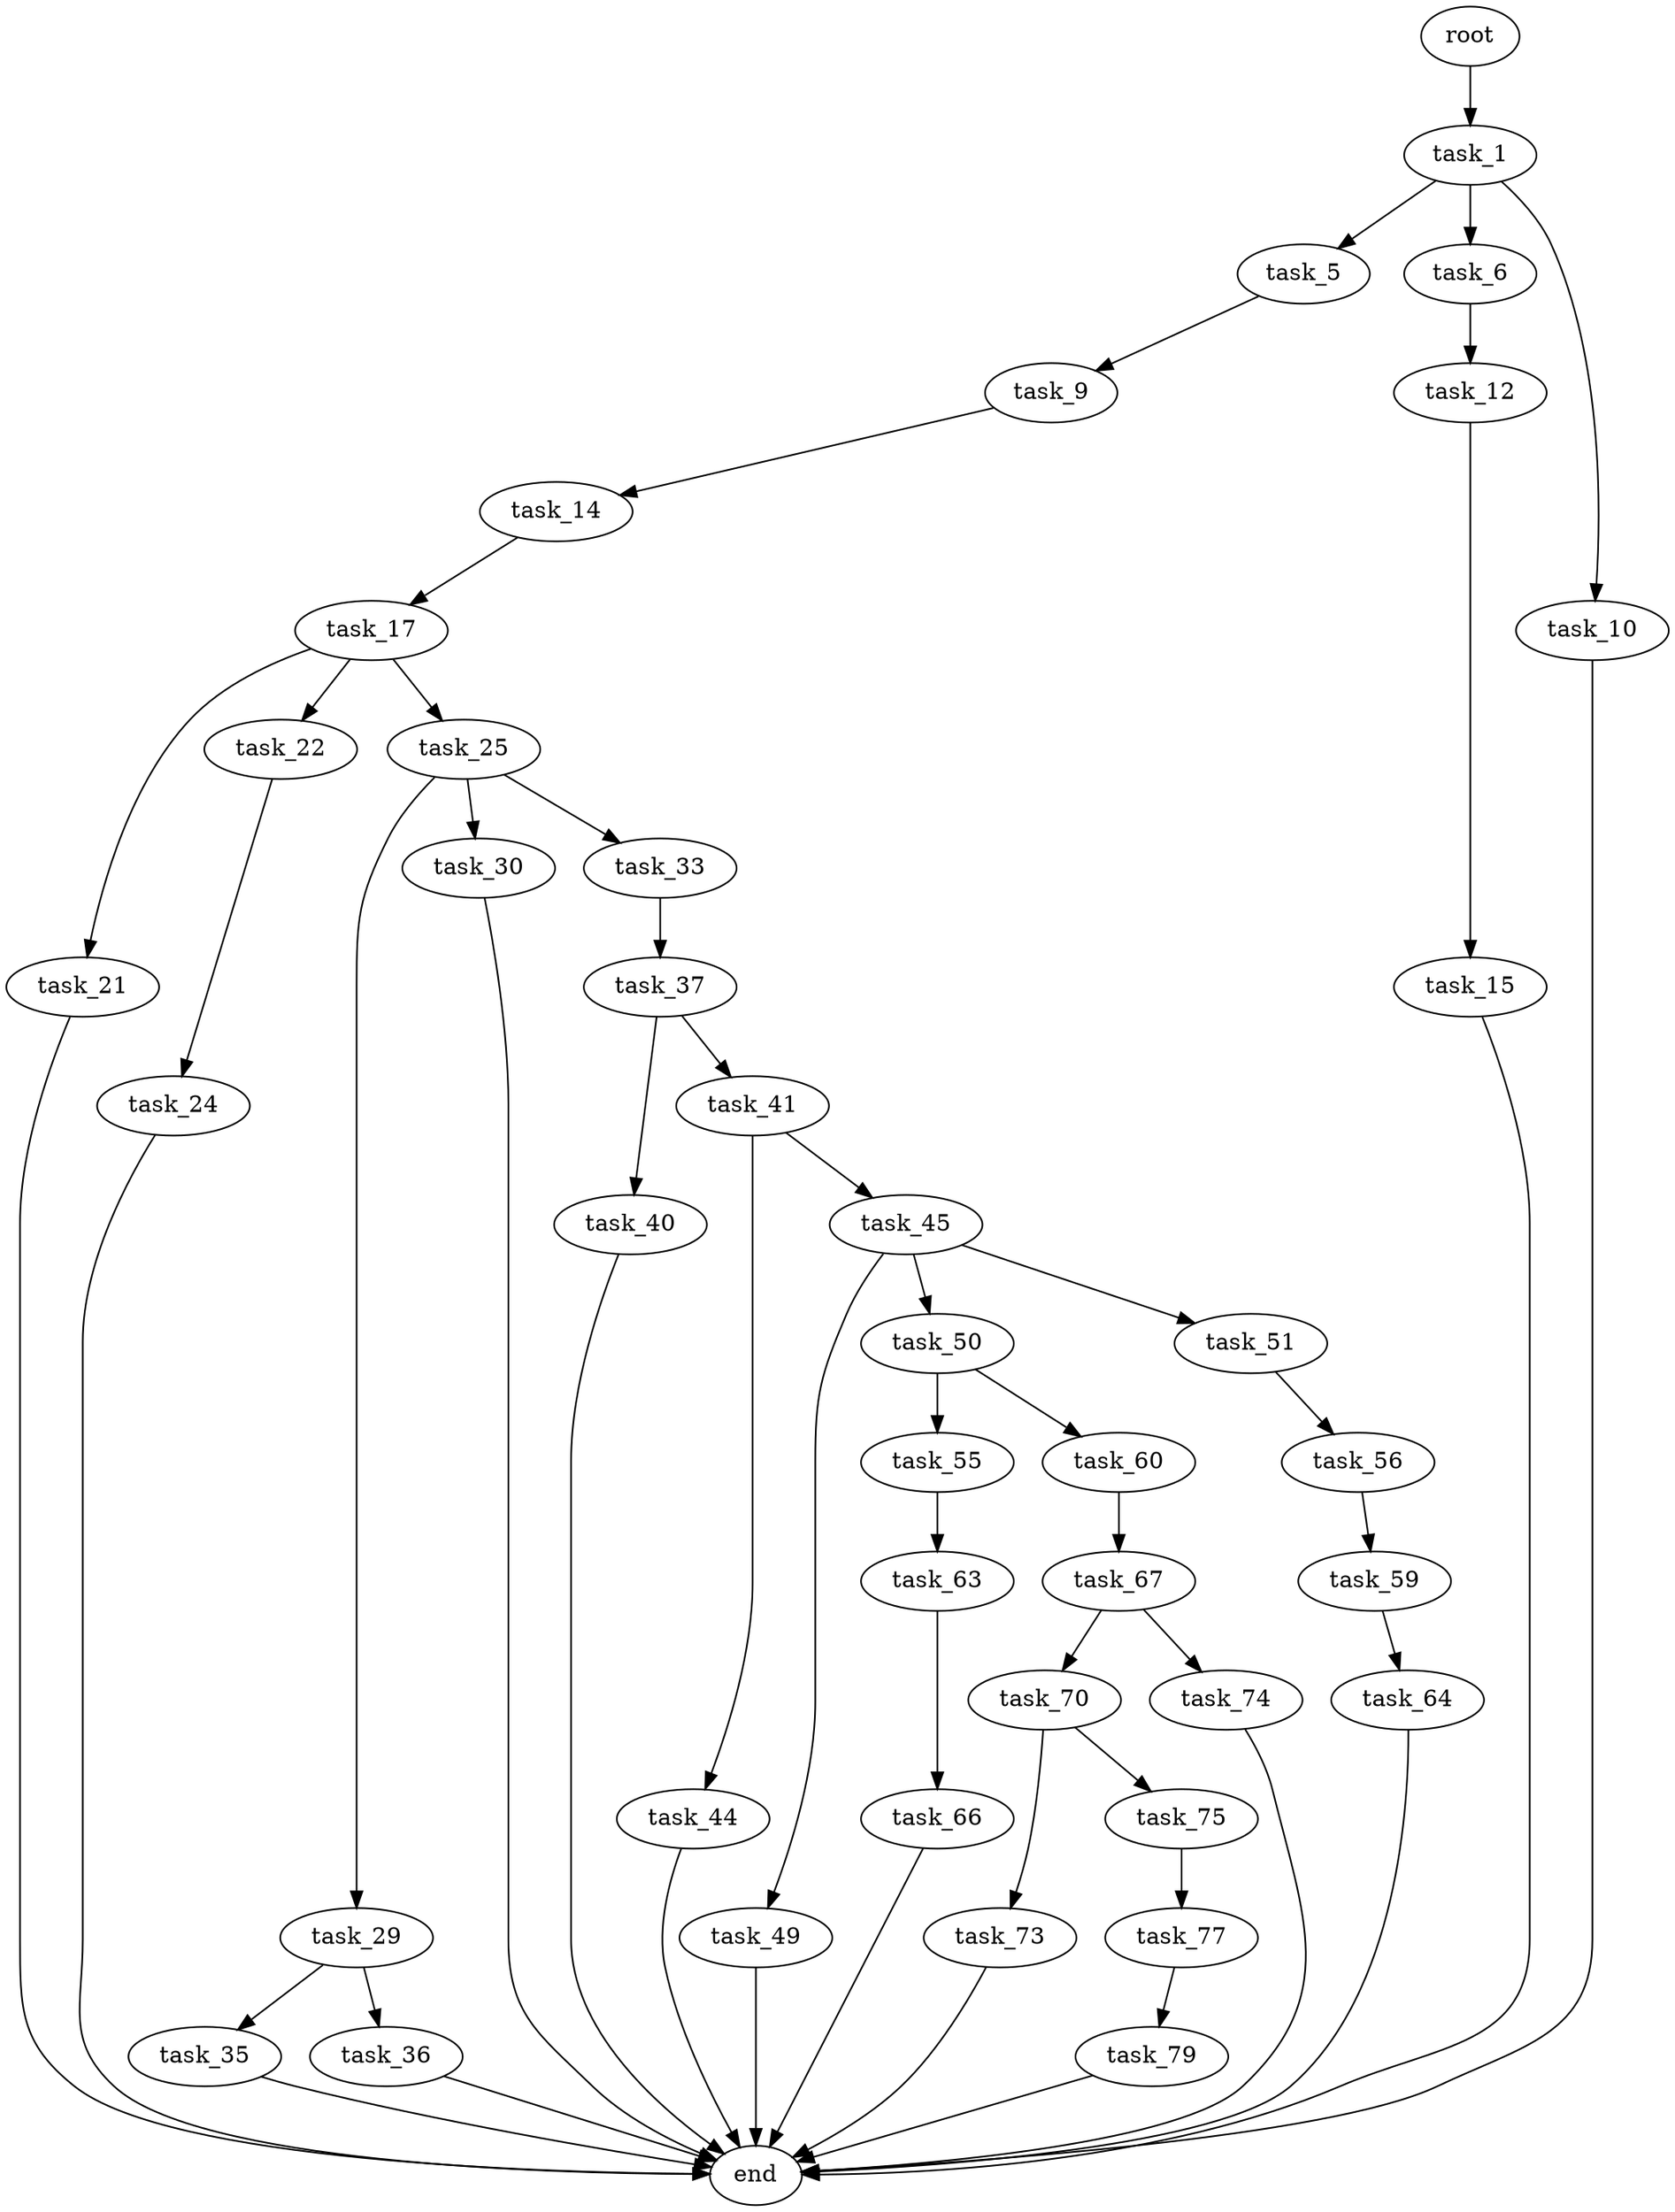 digraph G {
  root [size="0.000000"];
  task_1 [size="8457342913.000000"];
  task_5 [size="549755813888.000000"];
  task_6 [size="4430713965.000000"];
  task_9 [size="549755813888.000000"];
  task_10 [size="171785392963.000000"];
  task_12 [size="782757789696.000000"];
  task_14 [size="18560130263.000000"];
  task_15 [size="549755813888.000000"];
  task_17 [size="18631597047.000000"];
  task_21 [size="467247191193.000000"];
  task_22 [size="782757789696.000000"];
  task_24 [size="530629451939.000000"];
  task_25 [size="231928233984.000000"];
  task_29 [size="40900056259.000000"];
  task_30 [size="41099166142.000000"];
  task_33 [size="1285840049924.000000"];
  task_35 [size="6553161960.000000"];
  task_36 [size="869991433249.000000"];
  task_37 [size="518260867481.000000"];
  task_40 [size="10391608265.000000"];
  task_41 [size="115273713387.000000"];
  task_44 [size="1073741824000.000000"];
  task_45 [size="1073741824000.000000"];
  task_49 [size="134217728000.000000"];
  task_50 [size="1073741824000.000000"];
  task_51 [size="28991029248.000000"];
  task_55 [size="549755813888.000000"];
  task_56 [size="231928233984.000000"];
  task_59 [size="962739147873.000000"];
  task_60 [size="27366134781.000000"];
  task_63 [size="19527498942.000000"];
  task_64 [size="21963148882.000000"];
  task_66 [size="368293445632.000000"];
  task_67 [size="68719476736.000000"];
  task_70 [size="278002889.000000"];
  task_73 [size="297082832199.000000"];
  task_74 [size="8589934592.000000"];
  task_75 [size="9310595402.000000"];
  task_77 [size="368293445632.000000"];
  task_79 [size="461138374389.000000"];
  end [size="0.000000"];

  root -> task_1 [size="1.000000"];
  task_1 -> task_5 [size="679477248.000000"];
  task_1 -> task_6 [size="679477248.000000"];
  task_1 -> task_10 [size="679477248.000000"];
  task_5 -> task_9 [size="536870912.000000"];
  task_6 -> task_12 [size="75497472.000000"];
  task_9 -> task_14 [size="536870912.000000"];
  task_10 -> end [size="1.000000"];
  task_12 -> task_15 [size="679477248.000000"];
  task_14 -> task_17 [size="301989888.000000"];
  task_15 -> end [size="1.000000"];
  task_17 -> task_21 [size="679477248.000000"];
  task_17 -> task_22 [size="679477248.000000"];
  task_17 -> task_25 [size="679477248.000000"];
  task_21 -> end [size="1.000000"];
  task_22 -> task_24 [size="679477248.000000"];
  task_24 -> end [size="1.000000"];
  task_25 -> task_29 [size="301989888.000000"];
  task_25 -> task_30 [size="301989888.000000"];
  task_25 -> task_33 [size="301989888.000000"];
  task_29 -> task_35 [size="679477248.000000"];
  task_29 -> task_36 [size="679477248.000000"];
  task_30 -> end [size="1.000000"];
  task_33 -> task_37 [size="838860800.000000"];
  task_35 -> end [size="1.000000"];
  task_36 -> end [size="1.000000"];
  task_37 -> task_40 [size="679477248.000000"];
  task_37 -> task_41 [size="679477248.000000"];
  task_40 -> end [size="1.000000"];
  task_41 -> task_44 [size="411041792.000000"];
  task_41 -> task_45 [size="411041792.000000"];
  task_44 -> end [size="1.000000"];
  task_45 -> task_49 [size="838860800.000000"];
  task_45 -> task_50 [size="838860800.000000"];
  task_45 -> task_51 [size="838860800.000000"];
  task_49 -> end [size="1.000000"];
  task_50 -> task_55 [size="838860800.000000"];
  task_50 -> task_60 [size="838860800.000000"];
  task_51 -> task_56 [size="75497472.000000"];
  task_55 -> task_63 [size="536870912.000000"];
  task_56 -> task_59 [size="301989888.000000"];
  task_59 -> task_64 [size="679477248.000000"];
  task_60 -> task_67 [size="33554432.000000"];
  task_63 -> task_66 [size="838860800.000000"];
  task_64 -> end [size="1.000000"];
  task_66 -> end [size="1.000000"];
  task_67 -> task_70 [size="134217728.000000"];
  task_67 -> task_74 [size="134217728.000000"];
  task_70 -> task_73 [size="33554432.000000"];
  task_70 -> task_75 [size="33554432.000000"];
  task_73 -> end [size="1.000000"];
  task_74 -> end [size="1.000000"];
  task_75 -> task_77 [size="33554432.000000"];
  task_77 -> task_79 [size="411041792.000000"];
  task_79 -> end [size="1.000000"];
}
